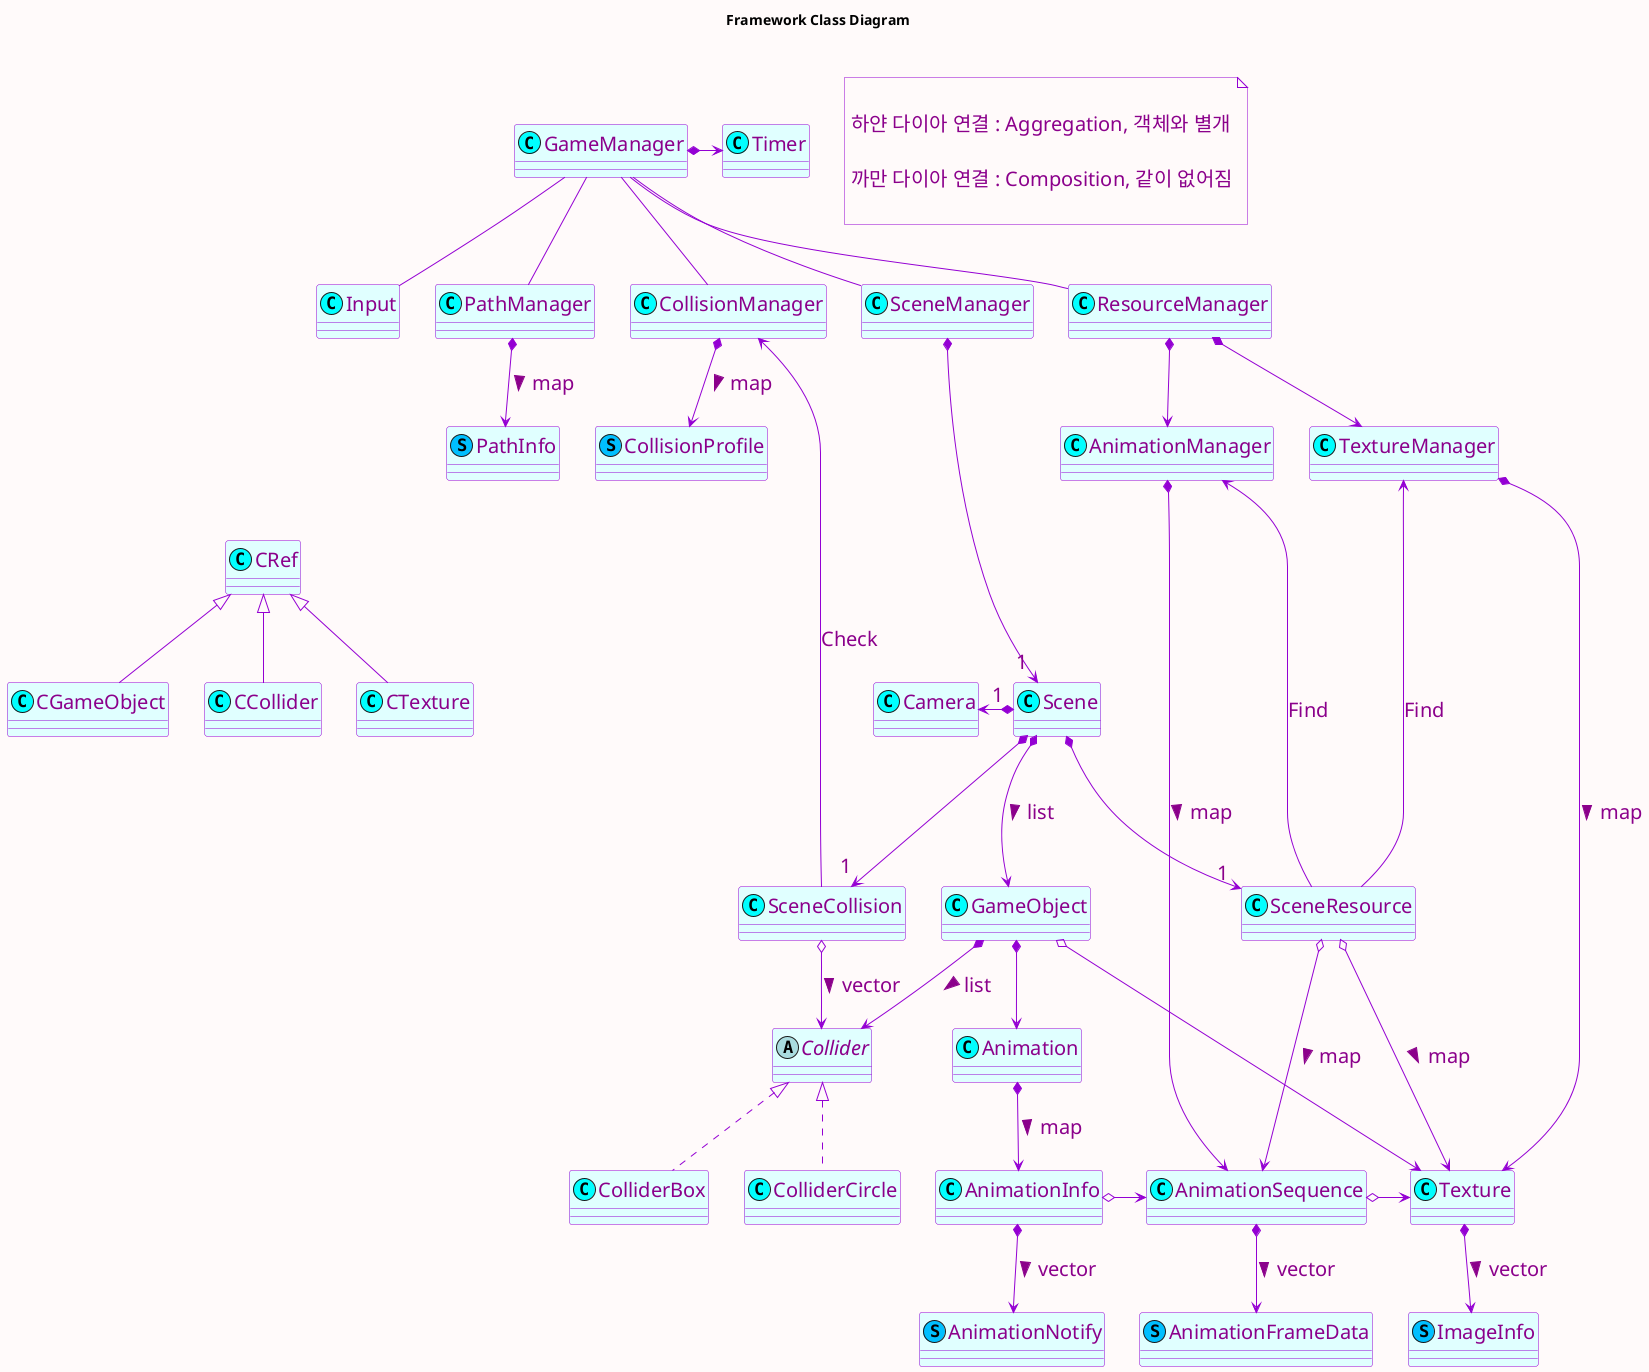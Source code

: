@startuml API Framework
title Framework Class Diagram

<style>
classDiagram {
  BackgroundColor Snow
  FontColor DarkMagenta
  FontName arial
  FontSize 20
  LineColor DarkViolet
  
  class {
    BackgroundColor LightCyan
  }
}
</style>
skinparam Shadowing false
skinparam CircledCharacterFontColor DarkViolet
'skinparam CircledCharacterFontSize 15'
'skinparam CircledCharacterRadius 10'

note as A

  하얀 다이아 연결 : Aggregation, 객체와 별개

  까만 다이아 연결 : Composition, 같이 없어짐

end note

class GameManager <<(C, Aqua)>>
class Timer <<(C, Aqua)>>

class Input <<(C, Aqua)>>
class PathManager <<(C, Aqua)>>
class PathInfo <<(S, DeepSkyBlue)>>

class CollisionManager <<(C, Aqua)>>
class CollisionProfile <<(S, DeepSkyBlue)>>

class SceneManager <<(C, Aqua)>>
class Scene <<(C, Aqua)>>
class GameObject <<(C, Aqua)>>
class Camera <<(C, Aqua)>>
class SceneCollision <<(C, Aqua)>>
class SceneResource <<(C, Aqua)>>

class ResourceManager <<(C, Aqua)>>
class TextureManager <<(C, Aqua)>>
class Texture <<(C, Aqua)>>
class ImageInfo <<(S, DeepSkyBlue)>>

class AnimationManager <<(C, Aqua)>>
class AnimationSequence <<(C, Aqua)>>
class Animation <<(C, Aqua)>>
class AnimationInfo <<(C, Aqua)>>
class AnimationNotify <<(S, DeepSkyBlue)>>
class AnimationFrameData <<(S, DeepSkyBlue)>>


abstract class Collider
class ColliderBox <<(C, Aqua)>>
class ColliderCircle <<(C, Aqua)>>


class CRef <<(C, Aqua)>>
class CGameObject <<(C, Aqua)>>
class CCollider <<(C, Aqua)>>
class CTexture <<(C, Aqua)>>

GameManager -left- hidden
hidden ---- CRef
CRef <|-- CGameObject
CRef <|--  CCollider
CRef <|--  CTexture

GameManager -left- hidden2
hidden2 -- Input
hidden2 -- PathManager

GameManager *-right-> Timer
GameManager -- Input
GameManager -- PathManager
PathManager *--> PathInfo : map >

GameManager -- ResourceManager
ResourceManager *--> TextureManager
ResourceManager *--> AnimationManager
TextureManager *----> Texture : map >
AnimationManager *----> AnimationSequence : map >

TextureManager -- hidden3
AnimationManager -- hidden3
hidden3 -- Scene

GameManager -- CollisionManager
CollisionManager *--> CollisionProfile : map >


GameManager -- SceneManager
SceneManager *----> " 1 " Scene
Scene *-left-> " 1 " Camera
Scene *---> " 1 " SceneResource
Scene *---> " 1 " SceneCollision
Scene *--->  GameObject : list >
SceneCollision o-->  Collider : vector >

SceneResource o---> Texture : map >
Texture *--> ImageInfo : vector >
SceneResource o---> AnimationSequence : map >
SceneResource -up---> TextureManager : Find
SceneResource -up---> AnimationManager : Find


GameObject *-->  Collider : list >
Collider <|..  ColliderBox
Collider <|..  ColliderCircle
SceneCollision -up-> CollisionManager : Check

GameObject o--> Texture
GameObject *--> Animation
Animation *--> AnimationInfo : map >
AnimationInfo *--> AnimationNotify : vector >
AnimationInfo o-right-> AnimationSequence
AnimationSequence o-> Texture
AnimationSequence *--> AnimationFrameData : vector >

hide hidden
hide hidden2
hide hidden3

'stop'
@enduml